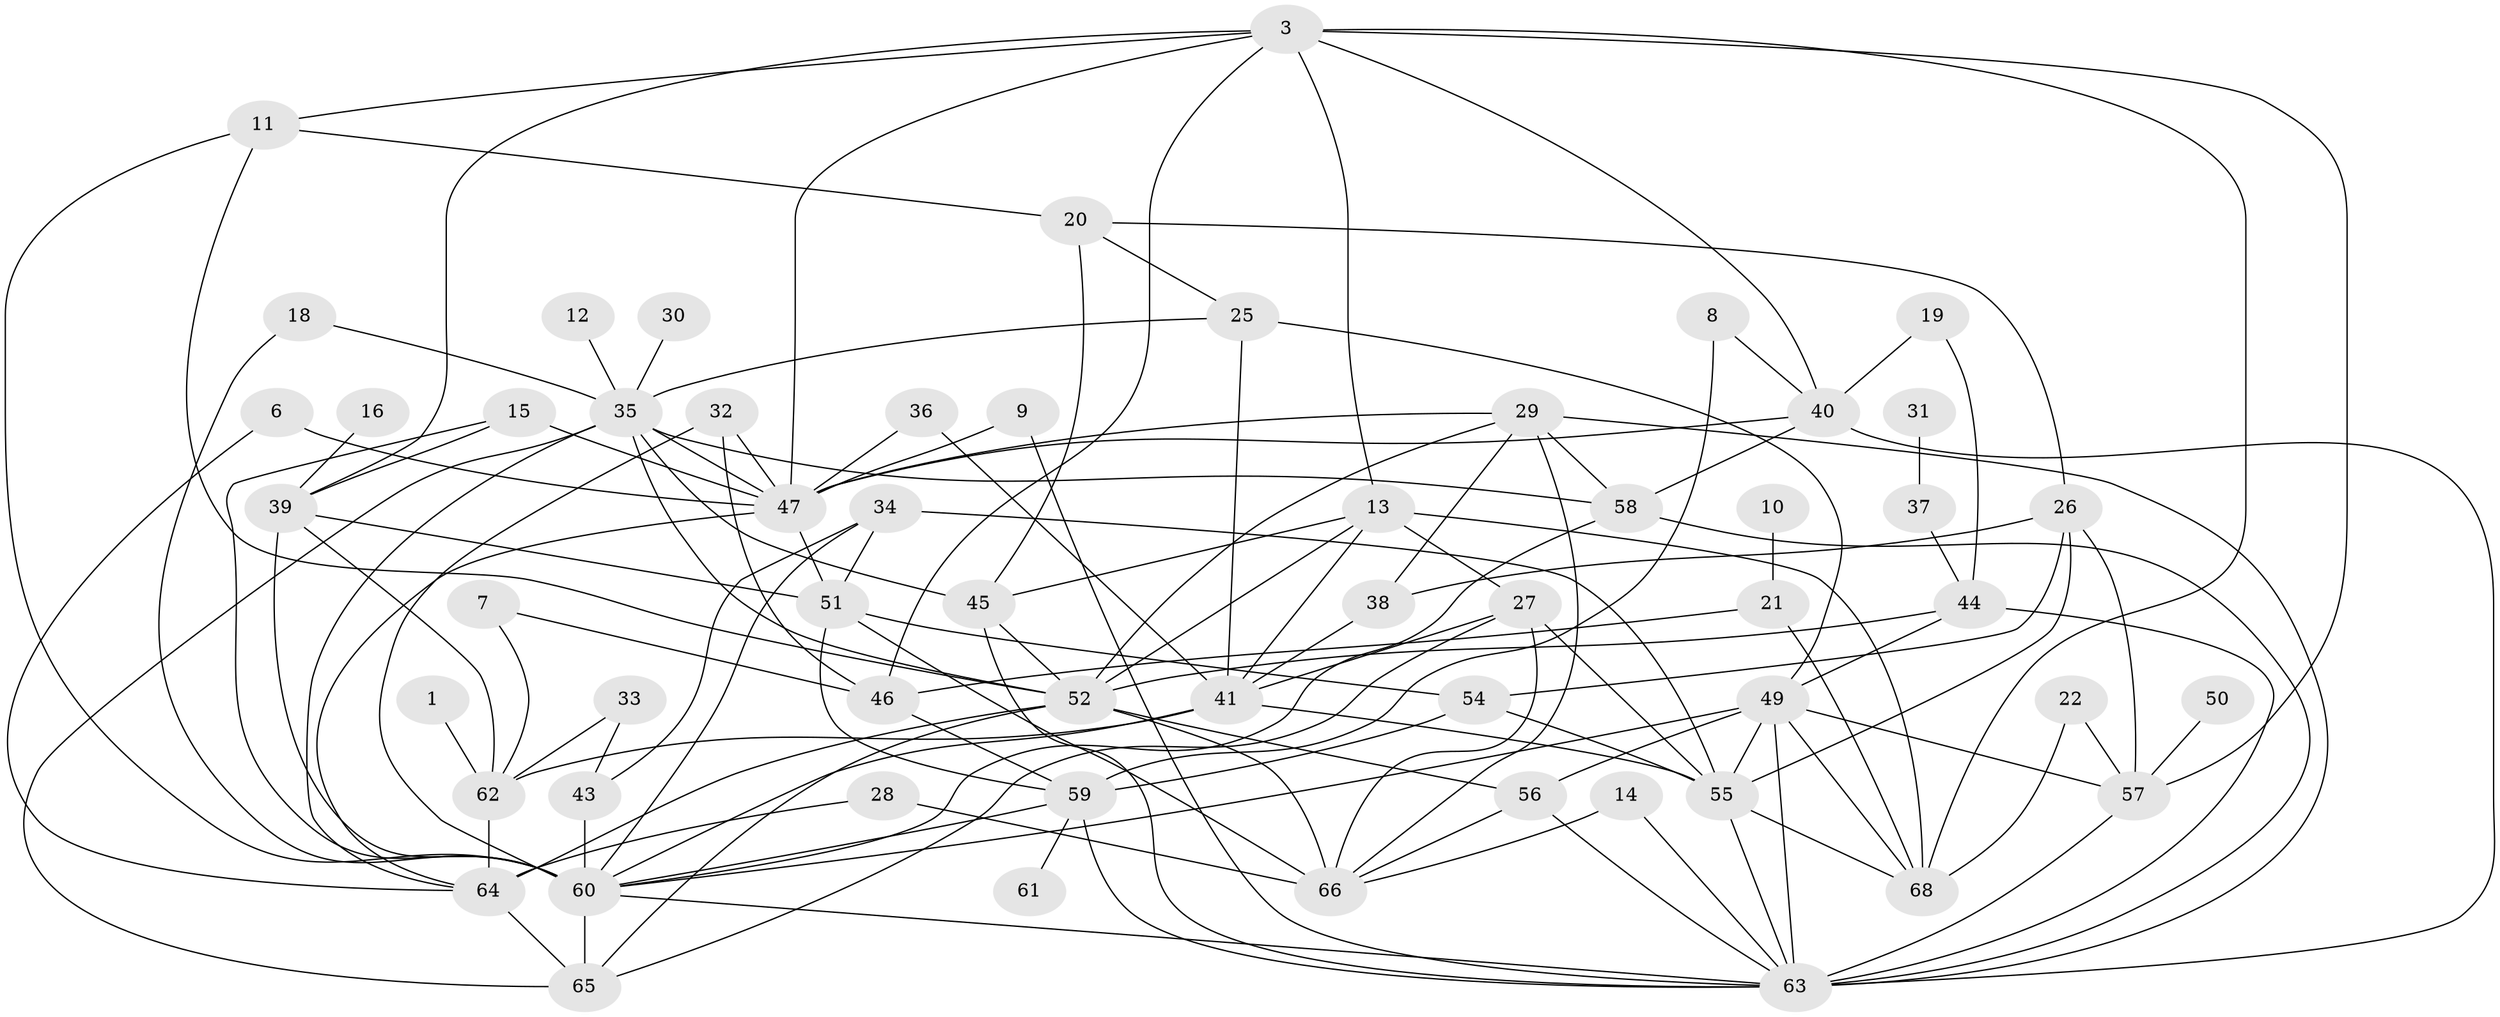 // original degree distribution, {4: 0.18518518518518517, 2: 0.25925925925925924, 3: 0.1925925925925926, 6: 0.05925925925925926, 1: 0.1037037037037037, 5: 0.1111111111111111, 0: 0.06666666666666667, 7: 0.014814814814814815, 9: 0.007407407407407408}
// Generated by graph-tools (version 1.1) at 2025/25/03/09/25 03:25:20]
// undirected, 58 vertices, 132 edges
graph export_dot {
graph [start="1"]
  node [color=gray90,style=filled];
  1;
  3;
  6;
  7;
  8;
  9;
  10;
  11;
  12;
  13;
  14;
  15;
  16;
  18;
  19;
  20;
  21;
  22;
  25;
  26;
  27;
  28;
  29;
  30;
  31;
  32;
  33;
  34;
  35;
  36;
  37;
  38;
  39;
  40;
  41;
  43;
  44;
  45;
  46;
  47;
  49;
  50;
  51;
  52;
  54;
  55;
  56;
  57;
  58;
  59;
  60;
  61;
  62;
  63;
  64;
  65;
  66;
  68;
  1 -- 62 [weight=1.0];
  3 -- 11 [weight=1.0];
  3 -- 13 [weight=1.0];
  3 -- 39 [weight=1.0];
  3 -- 40 [weight=1.0];
  3 -- 46 [weight=1.0];
  3 -- 47 [weight=1.0];
  3 -- 57 [weight=1.0];
  3 -- 68 [weight=1.0];
  6 -- 47 [weight=1.0];
  6 -- 64 [weight=1.0];
  7 -- 46 [weight=1.0];
  7 -- 62 [weight=1.0];
  8 -- 40 [weight=1.0];
  8 -- 59 [weight=1.0];
  9 -- 47 [weight=1.0];
  9 -- 63 [weight=1.0];
  10 -- 21 [weight=1.0];
  11 -- 20 [weight=1.0];
  11 -- 52 [weight=1.0];
  11 -- 60 [weight=1.0];
  12 -- 35 [weight=1.0];
  13 -- 27 [weight=1.0];
  13 -- 41 [weight=1.0];
  13 -- 45 [weight=1.0];
  13 -- 52 [weight=1.0];
  13 -- 68 [weight=1.0];
  14 -- 63 [weight=1.0];
  14 -- 66 [weight=1.0];
  15 -- 39 [weight=1.0];
  15 -- 47 [weight=1.0];
  15 -- 60 [weight=1.0];
  16 -- 39 [weight=1.0];
  18 -- 35 [weight=1.0];
  18 -- 60 [weight=1.0];
  19 -- 40 [weight=1.0];
  19 -- 44 [weight=1.0];
  20 -- 25 [weight=1.0];
  20 -- 26 [weight=1.0];
  20 -- 45 [weight=1.0];
  21 -- 46 [weight=1.0];
  21 -- 68 [weight=1.0];
  22 -- 57 [weight=1.0];
  22 -- 68 [weight=1.0];
  25 -- 35 [weight=1.0];
  25 -- 41 [weight=1.0];
  25 -- 49 [weight=1.0];
  26 -- 38 [weight=1.0];
  26 -- 54 [weight=1.0];
  26 -- 55 [weight=1.0];
  26 -- 57 [weight=1.0];
  27 -- 41 [weight=1.0];
  27 -- 55 [weight=1.0];
  27 -- 65 [weight=1.0];
  27 -- 66 [weight=1.0];
  28 -- 64 [weight=1.0];
  28 -- 66 [weight=1.0];
  29 -- 38 [weight=1.0];
  29 -- 47 [weight=1.0];
  29 -- 52 [weight=1.0];
  29 -- 58 [weight=1.0];
  29 -- 63 [weight=1.0];
  29 -- 66 [weight=1.0];
  30 -- 35 [weight=1.0];
  31 -- 37 [weight=1.0];
  32 -- 46 [weight=1.0];
  32 -- 47 [weight=2.0];
  32 -- 60 [weight=1.0];
  33 -- 43 [weight=1.0];
  33 -- 62 [weight=1.0];
  34 -- 43 [weight=1.0];
  34 -- 51 [weight=1.0];
  34 -- 55 [weight=1.0];
  34 -- 60 [weight=1.0];
  35 -- 45 [weight=1.0];
  35 -- 47 [weight=1.0];
  35 -- 52 [weight=1.0];
  35 -- 58 [weight=1.0];
  35 -- 64 [weight=1.0];
  35 -- 65 [weight=1.0];
  36 -- 41 [weight=1.0];
  36 -- 47 [weight=1.0];
  37 -- 44 [weight=1.0];
  38 -- 41 [weight=1.0];
  39 -- 51 [weight=1.0];
  39 -- 60 [weight=2.0];
  39 -- 62 [weight=1.0];
  40 -- 47 [weight=1.0];
  40 -- 58 [weight=1.0];
  40 -- 63 [weight=1.0];
  41 -- 55 [weight=1.0];
  41 -- 60 [weight=1.0];
  41 -- 62 [weight=1.0];
  43 -- 60 [weight=1.0];
  44 -- 49 [weight=1.0];
  44 -- 52 [weight=1.0];
  44 -- 63 [weight=3.0];
  45 -- 52 [weight=1.0];
  45 -- 63 [weight=1.0];
  46 -- 59 [weight=1.0];
  47 -- 51 [weight=1.0];
  47 -- 64 [weight=1.0];
  49 -- 55 [weight=1.0];
  49 -- 56 [weight=1.0];
  49 -- 57 [weight=1.0];
  49 -- 60 [weight=1.0];
  49 -- 63 [weight=1.0];
  49 -- 68 [weight=1.0];
  50 -- 57 [weight=1.0];
  51 -- 54 [weight=1.0];
  51 -- 59 [weight=1.0];
  51 -- 66 [weight=1.0];
  52 -- 56 [weight=1.0];
  52 -- 64 [weight=1.0];
  52 -- 65 [weight=1.0];
  52 -- 66 [weight=2.0];
  54 -- 55 [weight=1.0];
  54 -- 59 [weight=1.0];
  55 -- 63 [weight=1.0];
  55 -- 68 [weight=1.0];
  56 -- 63 [weight=1.0];
  56 -- 66 [weight=1.0];
  57 -- 63 [weight=1.0];
  58 -- 60 [weight=1.0];
  58 -- 63 [weight=1.0];
  59 -- 60 [weight=1.0];
  59 -- 61 [weight=1.0];
  59 -- 63 [weight=1.0];
  60 -- 63 [weight=1.0];
  60 -- 65 [weight=1.0];
  62 -- 64 [weight=1.0];
  64 -- 65 [weight=1.0];
}
